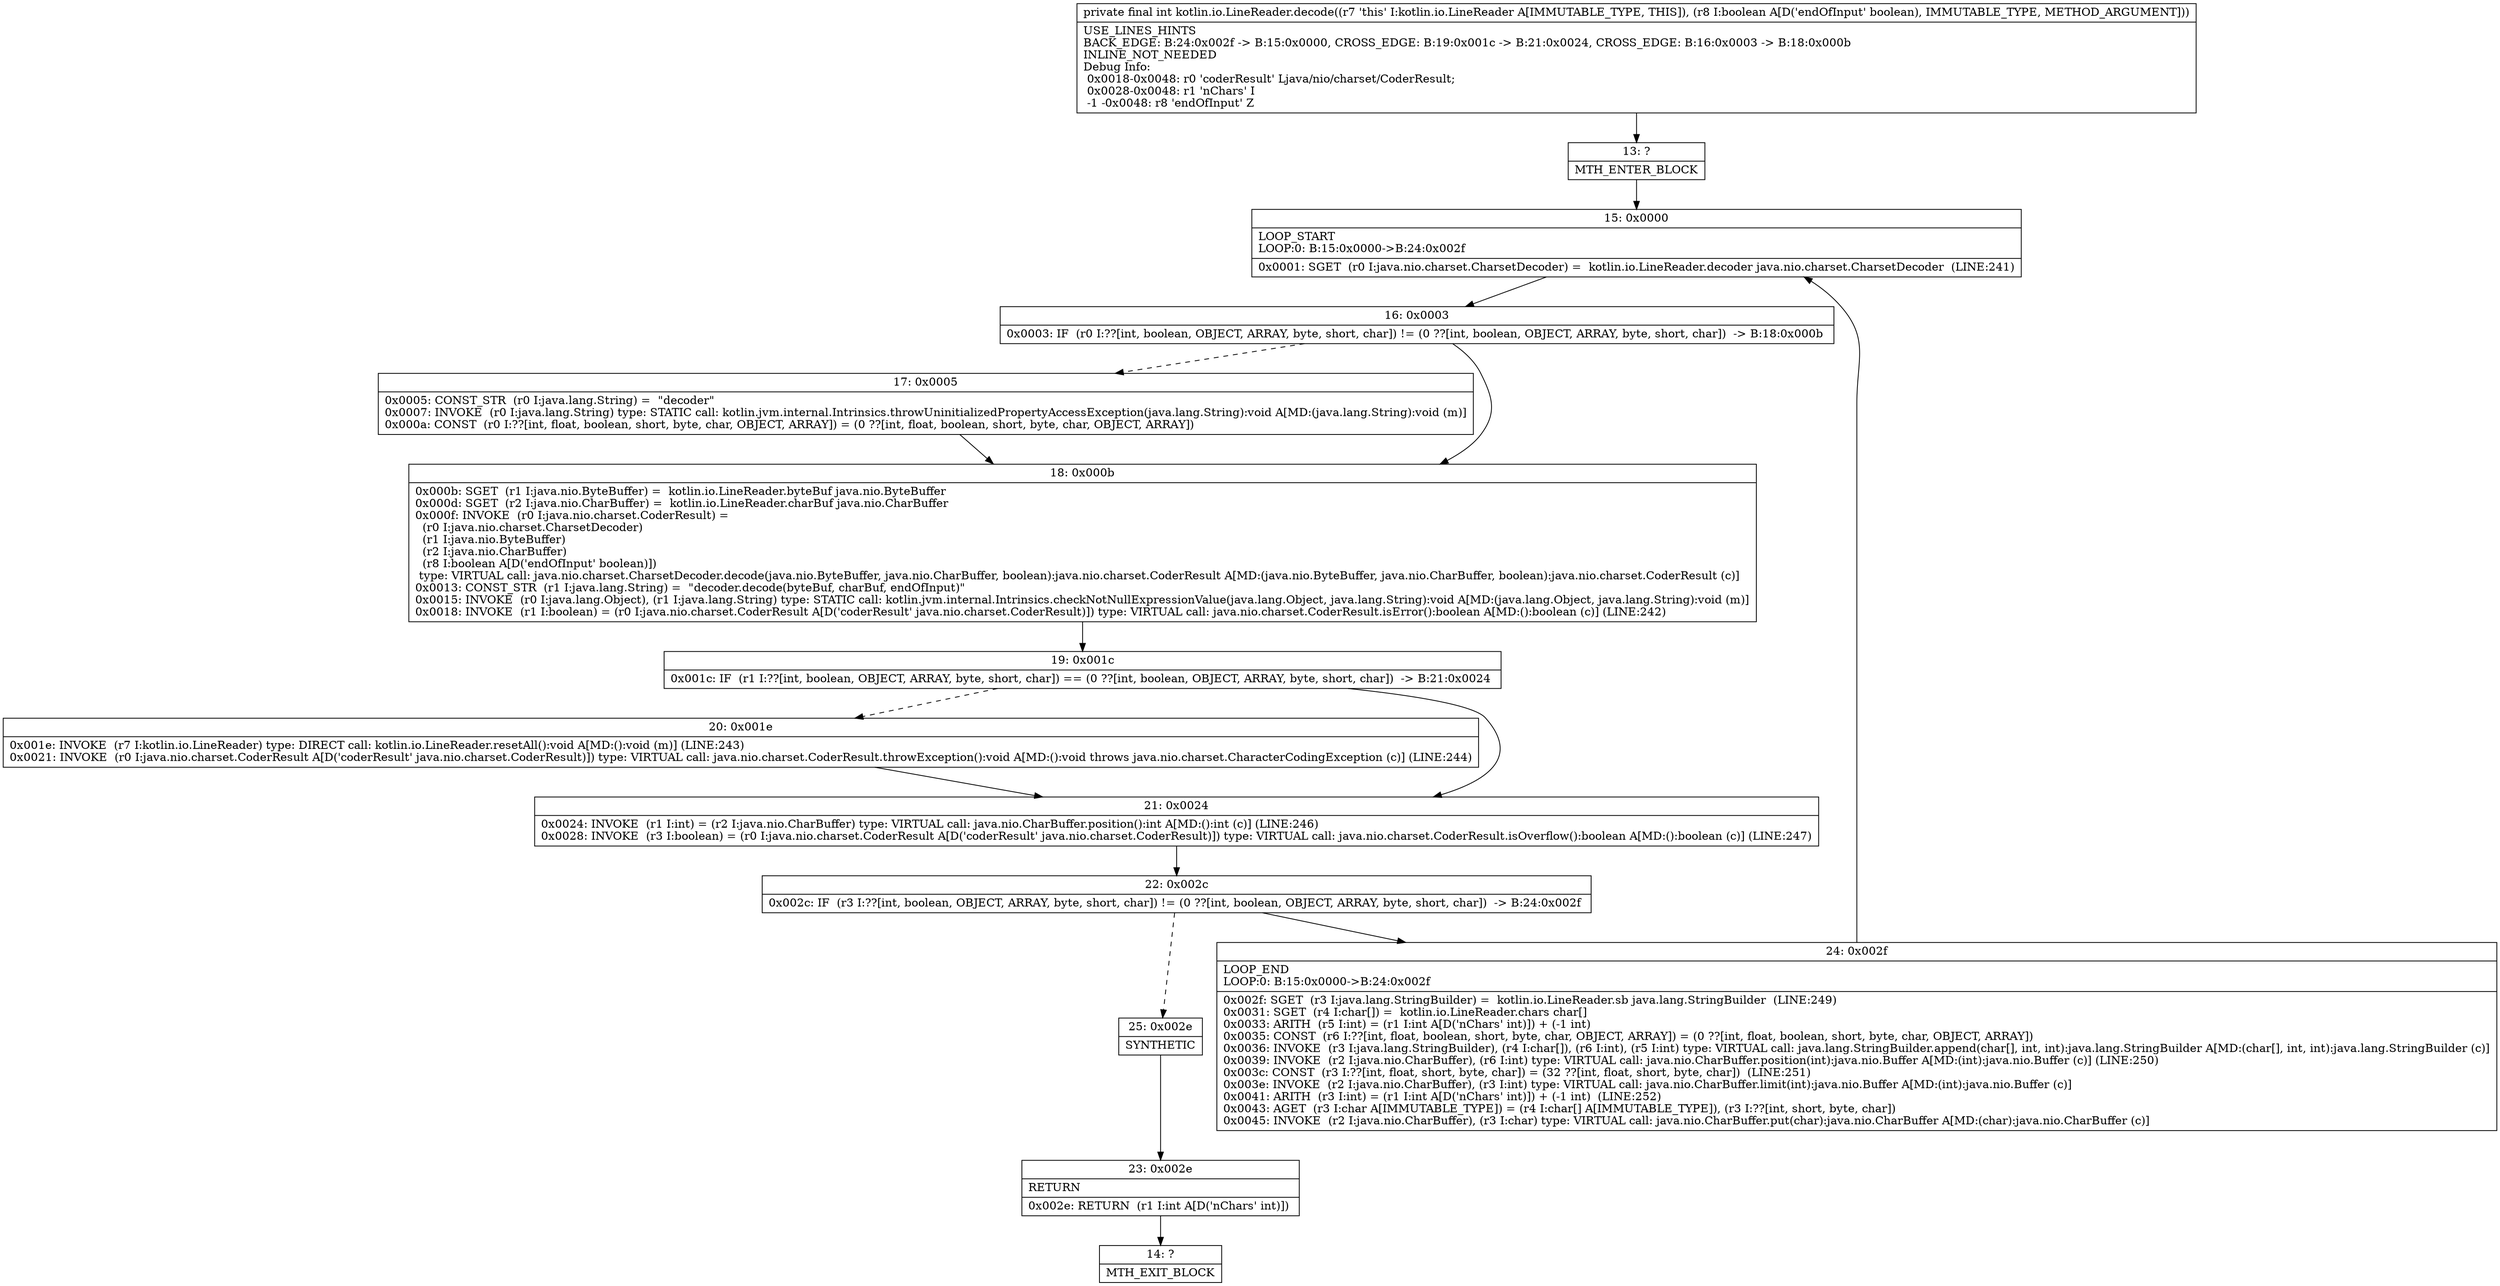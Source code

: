 digraph "CFG forkotlin.io.LineReader.decode(Z)I" {
Node_13 [shape=record,label="{13\:\ ?|MTH_ENTER_BLOCK\l}"];
Node_15 [shape=record,label="{15\:\ 0x0000|LOOP_START\lLOOP:0: B:15:0x0000\-\>B:24:0x002f\l|0x0001: SGET  (r0 I:java.nio.charset.CharsetDecoder) =  kotlin.io.LineReader.decoder java.nio.charset.CharsetDecoder  (LINE:241)\l}"];
Node_16 [shape=record,label="{16\:\ 0x0003|0x0003: IF  (r0 I:??[int, boolean, OBJECT, ARRAY, byte, short, char]) != (0 ??[int, boolean, OBJECT, ARRAY, byte, short, char])  \-\> B:18:0x000b \l}"];
Node_17 [shape=record,label="{17\:\ 0x0005|0x0005: CONST_STR  (r0 I:java.lang.String) =  \"decoder\" \l0x0007: INVOKE  (r0 I:java.lang.String) type: STATIC call: kotlin.jvm.internal.Intrinsics.throwUninitializedPropertyAccessException(java.lang.String):void A[MD:(java.lang.String):void (m)]\l0x000a: CONST  (r0 I:??[int, float, boolean, short, byte, char, OBJECT, ARRAY]) = (0 ??[int, float, boolean, short, byte, char, OBJECT, ARRAY]) \l}"];
Node_18 [shape=record,label="{18\:\ 0x000b|0x000b: SGET  (r1 I:java.nio.ByteBuffer) =  kotlin.io.LineReader.byteBuf java.nio.ByteBuffer \l0x000d: SGET  (r2 I:java.nio.CharBuffer) =  kotlin.io.LineReader.charBuf java.nio.CharBuffer \l0x000f: INVOKE  (r0 I:java.nio.charset.CoderResult) = \l  (r0 I:java.nio.charset.CharsetDecoder)\l  (r1 I:java.nio.ByteBuffer)\l  (r2 I:java.nio.CharBuffer)\l  (r8 I:boolean A[D('endOfInput' boolean)])\l type: VIRTUAL call: java.nio.charset.CharsetDecoder.decode(java.nio.ByteBuffer, java.nio.CharBuffer, boolean):java.nio.charset.CoderResult A[MD:(java.nio.ByteBuffer, java.nio.CharBuffer, boolean):java.nio.charset.CoderResult (c)]\l0x0013: CONST_STR  (r1 I:java.lang.String) =  \"decoder.decode(byteBuf, charBuf, endOfInput)\" \l0x0015: INVOKE  (r0 I:java.lang.Object), (r1 I:java.lang.String) type: STATIC call: kotlin.jvm.internal.Intrinsics.checkNotNullExpressionValue(java.lang.Object, java.lang.String):void A[MD:(java.lang.Object, java.lang.String):void (m)]\l0x0018: INVOKE  (r1 I:boolean) = (r0 I:java.nio.charset.CoderResult A[D('coderResult' java.nio.charset.CoderResult)]) type: VIRTUAL call: java.nio.charset.CoderResult.isError():boolean A[MD:():boolean (c)] (LINE:242)\l}"];
Node_19 [shape=record,label="{19\:\ 0x001c|0x001c: IF  (r1 I:??[int, boolean, OBJECT, ARRAY, byte, short, char]) == (0 ??[int, boolean, OBJECT, ARRAY, byte, short, char])  \-\> B:21:0x0024 \l}"];
Node_20 [shape=record,label="{20\:\ 0x001e|0x001e: INVOKE  (r7 I:kotlin.io.LineReader) type: DIRECT call: kotlin.io.LineReader.resetAll():void A[MD:():void (m)] (LINE:243)\l0x0021: INVOKE  (r0 I:java.nio.charset.CoderResult A[D('coderResult' java.nio.charset.CoderResult)]) type: VIRTUAL call: java.nio.charset.CoderResult.throwException():void A[MD:():void throws java.nio.charset.CharacterCodingException (c)] (LINE:244)\l}"];
Node_21 [shape=record,label="{21\:\ 0x0024|0x0024: INVOKE  (r1 I:int) = (r2 I:java.nio.CharBuffer) type: VIRTUAL call: java.nio.CharBuffer.position():int A[MD:():int (c)] (LINE:246)\l0x0028: INVOKE  (r3 I:boolean) = (r0 I:java.nio.charset.CoderResult A[D('coderResult' java.nio.charset.CoderResult)]) type: VIRTUAL call: java.nio.charset.CoderResult.isOverflow():boolean A[MD:():boolean (c)] (LINE:247)\l}"];
Node_22 [shape=record,label="{22\:\ 0x002c|0x002c: IF  (r3 I:??[int, boolean, OBJECT, ARRAY, byte, short, char]) != (0 ??[int, boolean, OBJECT, ARRAY, byte, short, char])  \-\> B:24:0x002f \l}"];
Node_24 [shape=record,label="{24\:\ 0x002f|LOOP_END\lLOOP:0: B:15:0x0000\-\>B:24:0x002f\l|0x002f: SGET  (r3 I:java.lang.StringBuilder) =  kotlin.io.LineReader.sb java.lang.StringBuilder  (LINE:249)\l0x0031: SGET  (r4 I:char[]) =  kotlin.io.LineReader.chars char[] \l0x0033: ARITH  (r5 I:int) = (r1 I:int A[D('nChars' int)]) + (\-1 int) \l0x0035: CONST  (r6 I:??[int, float, boolean, short, byte, char, OBJECT, ARRAY]) = (0 ??[int, float, boolean, short, byte, char, OBJECT, ARRAY]) \l0x0036: INVOKE  (r3 I:java.lang.StringBuilder), (r4 I:char[]), (r6 I:int), (r5 I:int) type: VIRTUAL call: java.lang.StringBuilder.append(char[], int, int):java.lang.StringBuilder A[MD:(char[], int, int):java.lang.StringBuilder (c)]\l0x0039: INVOKE  (r2 I:java.nio.CharBuffer), (r6 I:int) type: VIRTUAL call: java.nio.CharBuffer.position(int):java.nio.Buffer A[MD:(int):java.nio.Buffer (c)] (LINE:250)\l0x003c: CONST  (r3 I:??[int, float, short, byte, char]) = (32 ??[int, float, short, byte, char])  (LINE:251)\l0x003e: INVOKE  (r2 I:java.nio.CharBuffer), (r3 I:int) type: VIRTUAL call: java.nio.CharBuffer.limit(int):java.nio.Buffer A[MD:(int):java.nio.Buffer (c)]\l0x0041: ARITH  (r3 I:int) = (r1 I:int A[D('nChars' int)]) + (\-1 int)  (LINE:252)\l0x0043: AGET  (r3 I:char A[IMMUTABLE_TYPE]) = (r4 I:char[] A[IMMUTABLE_TYPE]), (r3 I:??[int, short, byte, char]) \l0x0045: INVOKE  (r2 I:java.nio.CharBuffer), (r3 I:char) type: VIRTUAL call: java.nio.CharBuffer.put(char):java.nio.CharBuffer A[MD:(char):java.nio.CharBuffer (c)]\l}"];
Node_25 [shape=record,label="{25\:\ 0x002e|SYNTHETIC\l}"];
Node_23 [shape=record,label="{23\:\ 0x002e|RETURN\l|0x002e: RETURN  (r1 I:int A[D('nChars' int)]) \l}"];
Node_14 [shape=record,label="{14\:\ ?|MTH_EXIT_BLOCK\l}"];
MethodNode[shape=record,label="{private final int kotlin.io.LineReader.decode((r7 'this' I:kotlin.io.LineReader A[IMMUTABLE_TYPE, THIS]), (r8 I:boolean A[D('endOfInput' boolean), IMMUTABLE_TYPE, METHOD_ARGUMENT]))  | USE_LINES_HINTS\lBACK_EDGE: B:24:0x002f \-\> B:15:0x0000, CROSS_EDGE: B:19:0x001c \-\> B:21:0x0024, CROSS_EDGE: B:16:0x0003 \-\> B:18:0x000b\lINLINE_NOT_NEEDED\lDebug Info:\l  0x0018\-0x0048: r0 'coderResult' Ljava\/nio\/charset\/CoderResult;\l  0x0028\-0x0048: r1 'nChars' I\l  \-1 \-0x0048: r8 'endOfInput' Z\l}"];
MethodNode -> Node_13;Node_13 -> Node_15;
Node_15 -> Node_16;
Node_16 -> Node_17[style=dashed];
Node_16 -> Node_18;
Node_17 -> Node_18;
Node_18 -> Node_19;
Node_19 -> Node_20[style=dashed];
Node_19 -> Node_21;
Node_20 -> Node_21;
Node_21 -> Node_22;
Node_22 -> Node_24;
Node_22 -> Node_25[style=dashed];
Node_24 -> Node_15;
Node_25 -> Node_23;
Node_23 -> Node_14;
}

